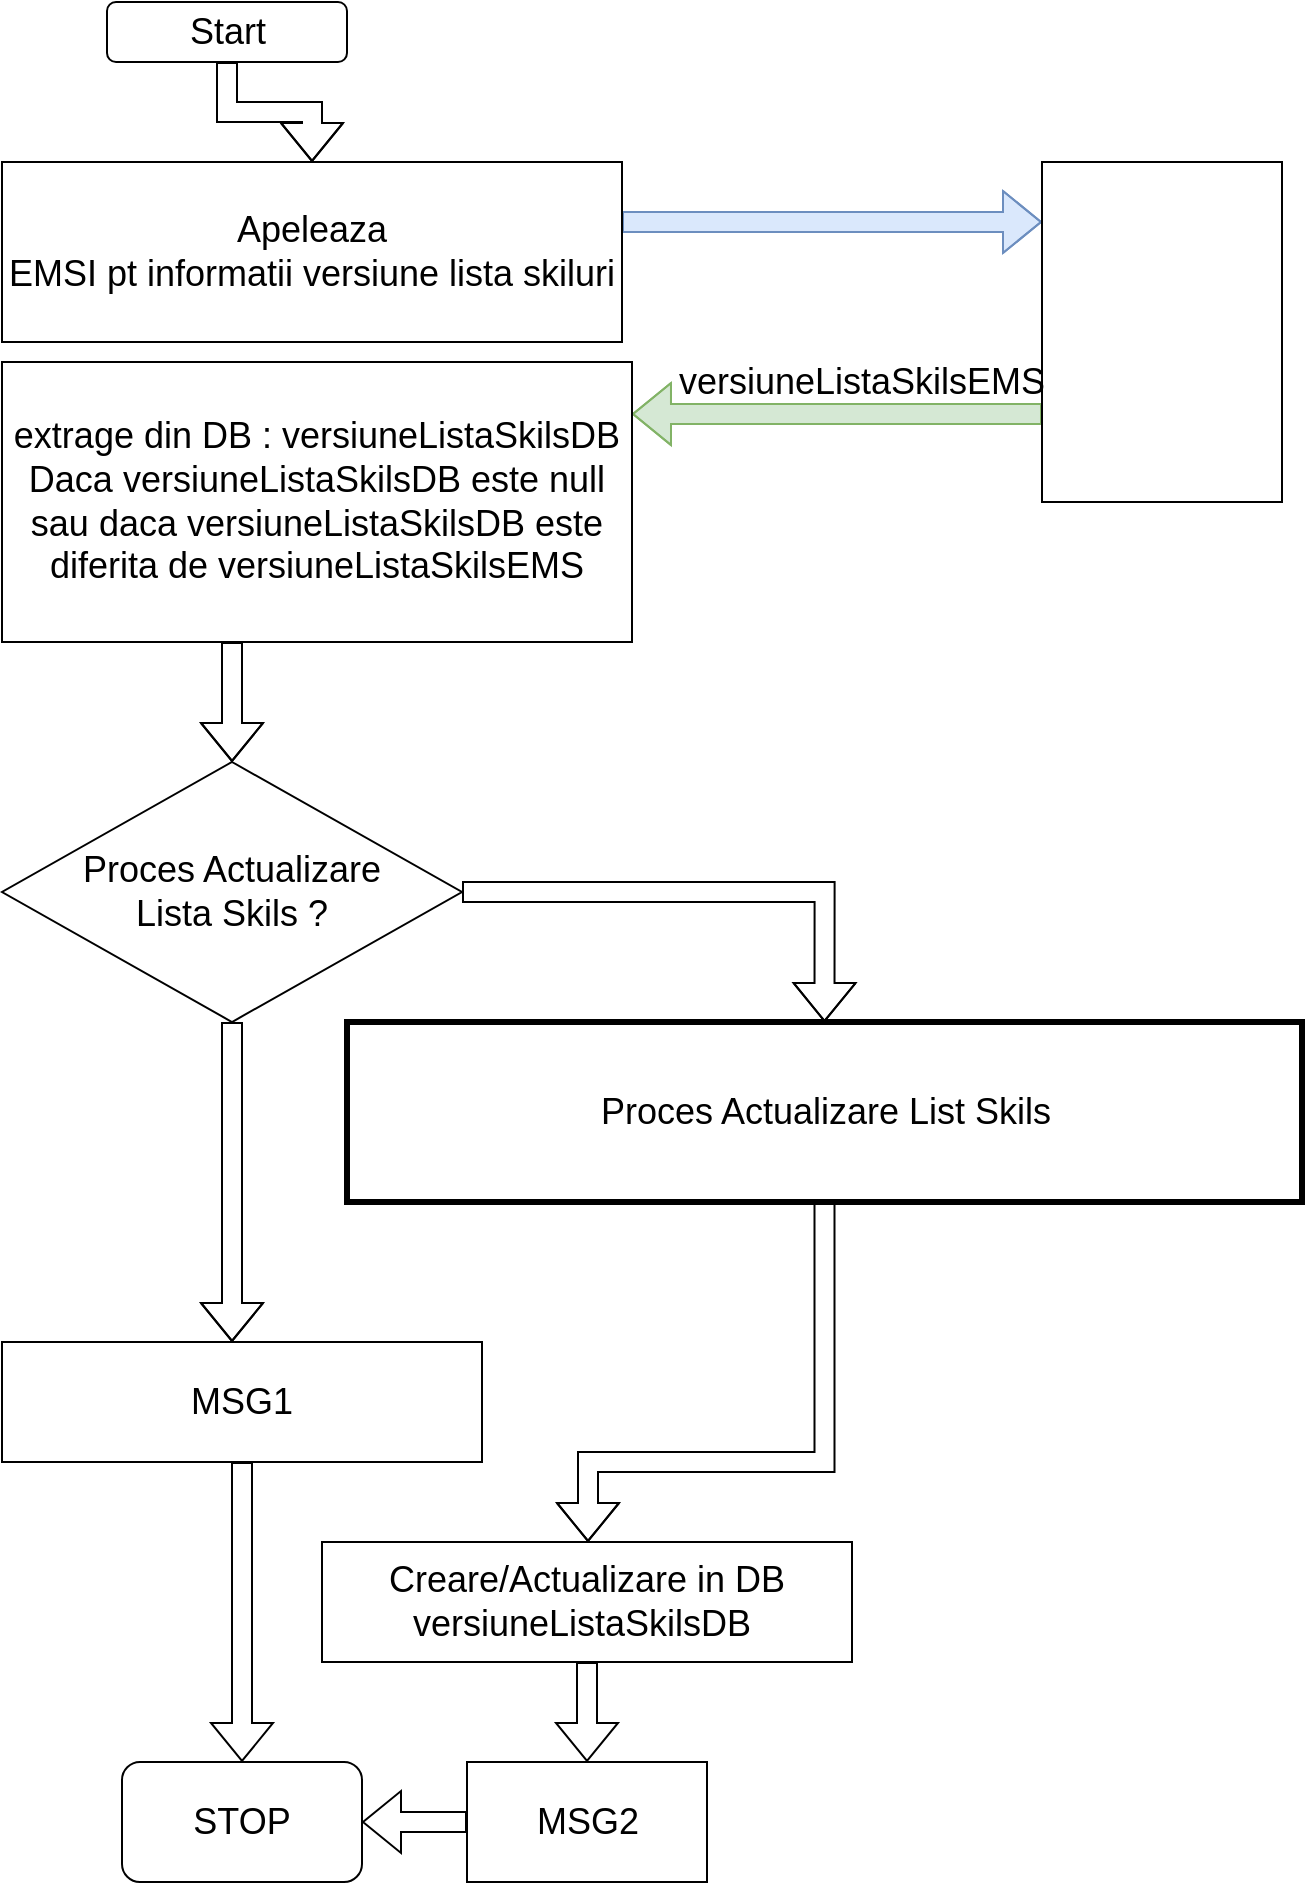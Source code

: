<mxfile version="13.4.8" type="github">
  <diagram id="_1yvzCGvJkqXMO69-pvQ" name="Page-1">
    <mxGraphModel dx="1038" dy="548" grid="1" gridSize="10" guides="1" tooltips="1" connect="1" arrows="1" fold="1" page="1" pageScale="1" pageWidth="850" pageHeight="1100" math="0" shadow="0">
      <root>
        <mxCell id="0" />
        <mxCell id="1" parent="0" />
        <mxCell id="zK0P0juZyv0MpJzfHQsb-35" value="" style="edgeStyle=orthogonalEdgeStyle;shape=flexArrow;rounded=0;orthogonalLoop=1;jettySize=auto;html=1;startSize=1;endSize=6;fontSize=18;" parent="1" source="zK0P0juZyv0MpJzfHQsb-10" target="zK0P0juZyv0MpJzfHQsb-34" edge="1">
          <mxGeometry relative="1" as="geometry">
            <Array as="points">
              <mxPoint x="155" y="610" />
              <mxPoint x="155" y="610" />
            </Array>
          </mxGeometry>
        </mxCell>
        <mxCell id="zK0P0juZyv0MpJzfHQsb-58" value="" style="edgeStyle=orthogonalEdgeStyle;shape=flexArrow;rounded=0;orthogonalLoop=1;jettySize=auto;html=1;startSize=1;endSize=6;fontSize=18;entryX=0.5;entryY=0;entryDx=0;entryDy=0;" parent="1" source="zK0P0juZyv0MpJzfHQsb-10" target="zK0P0juZyv0MpJzfHQsb-22" edge="1">
          <mxGeometry relative="1" as="geometry">
            <mxPoint x="405" y="475" as="targetPoint" />
            <Array as="points">
              <mxPoint x="451" y="475" />
            </Array>
          </mxGeometry>
        </mxCell>
        <mxCell id="zK0P0juZyv0MpJzfHQsb-10" value="Proces Actualizare&lt;br&gt;Lista Skils ?" style="rhombus;whiteSpace=wrap;html=1;fontSize=18;" parent="1" vertex="1">
          <mxGeometry x="40" y="410" width="230" height="130" as="geometry" />
        </mxCell>
        <mxCell id="zK0P0juZyv0MpJzfHQsb-19" value="" style="edgeStyle=orthogonalEdgeStyle;shape=flexArrow;rounded=0;orthogonalLoop=1;jettySize=auto;html=1;startSize=1;endSize=6;fontSize=18;fillColor=#dae8fc;strokeColor=#6c8ebf;" parent="1" source="zK0P0juZyv0MpJzfHQsb-18" target="2" edge="1">
          <mxGeometry relative="1" as="geometry">
            <Array as="points">
              <mxPoint x="430" y="140" />
              <mxPoint x="430" y="140" />
            </Array>
          </mxGeometry>
        </mxCell>
        <mxCell id="zK0P0juZyv0MpJzfHQsb-18" value="Apeleaza&lt;br&gt;EMSI pt informatii versiune lista skiluri" style="whiteSpace=wrap;html=1;fontSize=18;" parent="1" vertex="1">
          <mxGeometry x="40" y="110" width="310" height="90" as="geometry" />
        </mxCell>
        <mxCell id="zK0P0juZyv0MpJzfHQsb-55" value="" style="edgeStyle=orthogonalEdgeStyle;shape=flexArrow;rounded=0;orthogonalLoop=1;jettySize=auto;html=1;startSize=1;endSize=6;fontSize=18;entryX=1;entryY=0.186;entryDx=0;entryDy=0;entryPerimeter=0;fillColor=#d5e8d4;strokeColor=#82b366;" parent="1" source="2" target="zK0P0juZyv0MpJzfHQsb-20" edge="1">
          <mxGeometry relative="1" as="geometry">
            <mxPoint x="480" y="195" as="targetPoint" />
            <Array as="points">
              <mxPoint x="500" y="236" />
              <mxPoint x="500" y="236" />
            </Array>
          </mxGeometry>
        </mxCell>
        <mxCell id="2" value="" style="whiteSpace=wrap;html=1;fontSize=18;" parent="1" vertex="1">
          <mxGeometry x="560" y="110" width="120" height="170" as="geometry" />
        </mxCell>
        <mxCell id="zK0P0juZyv0MpJzfHQsb-37" value="" style="edgeStyle=orthogonalEdgeStyle;shape=flexArrow;rounded=0;orthogonalLoop=1;jettySize=auto;html=1;startSize=1;endSize=6;fontSize=18;" parent="1" source="zK0P0juZyv0MpJzfHQsb-20" target="zK0P0juZyv0MpJzfHQsb-10" edge="1">
          <mxGeometry relative="1" as="geometry">
            <Array as="points">
              <mxPoint x="155" y="370" />
              <mxPoint x="155" y="370" />
            </Array>
          </mxGeometry>
        </mxCell>
        <mxCell id="zK0P0juZyv0MpJzfHQsb-20" value="extrage din DB : versiuneListaSkilsDB&lt;br&gt;Daca versiuneListaSkilsDB este null&lt;br&gt;sau daca versiuneListaSkilsDB&amp;nbsp;este diferita de versiuneListaSkilsEMS" style="whiteSpace=wrap;html=1;fontSize=18;" parent="1" vertex="1">
          <mxGeometry x="40" y="210" width="315" height="140" as="geometry" />
        </mxCell>
        <mxCell id="zK0P0juZyv0MpJzfHQsb-40" value="" style="edgeStyle=orthogonalEdgeStyle;shape=flexArrow;rounded=0;orthogonalLoop=1;jettySize=auto;html=1;startSize=1;endSize=6;fontSize=18;" parent="1" source="zK0P0juZyv0MpJzfHQsb-22" target="zK0P0juZyv0MpJzfHQsb-39" edge="1">
          <mxGeometry relative="1" as="geometry">
            <Array as="points">
              <mxPoint x="451" y="760" />
              <mxPoint x="333" y="760" />
            </Array>
          </mxGeometry>
        </mxCell>
        <mxCell id="zK0P0juZyv0MpJzfHQsb-22" value="Proces Actualizare List Skils" style="whiteSpace=wrap;html=1;fontSize=18;strokeWidth=3;" parent="1" vertex="1">
          <mxGeometry x="212.5" y="540" width="477.5" height="90" as="geometry" />
        </mxCell>
        <mxCell id="zK0P0juZyv0MpJzfHQsb-30" value="" style="edgeStyle=orthogonalEdgeStyle;shape=flexArrow;rounded=0;orthogonalLoop=1;jettySize=auto;html=1;startSize=1;endSize=6;fontSize=18;" parent="1" source="zK0P0juZyv0MpJzfHQsb-28" target="zK0P0juZyv0MpJzfHQsb-18" edge="1">
          <mxGeometry relative="1" as="geometry" />
        </mxCell>
        <mxCell id="zK0P0juZyv0MpJzfHQsb-28" value="Start" style="rounded=1;whiteSpace=wrap;html=1;fontSize=18;" parent="1" vertex="1">
          <mxGeometry x="92.5" y="30" width="120" height="30" as="geometry" />
        </mxCell>
        <mxCell id="zK0P0juZyv0MpJzfHQsb-33" value="versiuneListaSkilsEMS" style="text;html=1;strokeColor=none;fillColor=none;align=center;verticalAlign=middle;whiteSpace=wrap;rounded=0;fontSize=18;" parent="1" vertex="1">
          <mxGeometry x="450" y="210" width="40" height="20" as="geometry" />
        </mxCell>
        <mxCell id="zK0P0juZyv0MpJzfHQsb-43" value="" style="edgeStyle=orthogonalEdgeStyle;shape=flexArrow;rounded=0;orthogonalLoop=1;jettySize=auto;html=1;startSize=1;endSize=6;fontSize=18;" parent="1" source="zK0P0juZyv0MpJzfHQsb-34" target="zK0P0juZyv0MpJzfHQsb-41" edge="1">
          <mxGeometry relative="1" as="geometry" />
        </mxCell>
        <mxCell id="zK0P0juZyv0MpJzfHQsb-34" value="MSG1" style="whiteSpace=wrap;html=1;fontSize=18;" parent="1" vertex="1">
          <mxGeometry x="40" y="700" width="240" height="60" as="geometry" />
        </mxCell>
        <mxCell id="zK0P0juZyv0MpJzfHQsb-47" value="" style="edgeStyle=orthogonalEdgeStyle;shape=flexArrow;rounded=0;orthogonalLoop=1;jettySize=auto;html=1;startSize=1;endSize=6;fontSize=18;" parent="1" source="zK0P0juZyv0MpJzfHQsb-39" target="zK0P0juZyv0MpJzfHQsb-46" edge="1">
          <mxGeometry relative="1" as="geometry" />
        </mxCell>
        <mxCell id="zK0P0juZyv0MpJzfHQsb-39" value="Creare/Actualizare in DB versiuneListaSkilsDB&amp;nbsp;" style="whiteSpace=wrap;html=1;fontSize=18;strokeWidth=1;" parent="1" vertex="1">
          <mxGeometry x="200" y="800" width="265" height="60" as="geometry" />
        </mxCell>
        <mxCell id="zK0P0juZyv0MpJzfHQsb-41" value="STOP" style="rounded=1;whiteSpace=wrap;html=1;strokeWidth=1;fontSize=18;" parent="1" vertex="1">
          <mxGeometry x="100" y="910" width="120" height="60" as="geometry" />
        </mxCell>
        <mxCell id="zK0P0juZyv0MpJzfHQsb-49" value="" style="edgeStyle=orthogonalEdgeStyle;shape=flexArrow;rounded=0;orthogonalLoop=1;jettySize=auto;html=1;startSize=1;endSize=6;fontSize=18;entryX=1;entryY=0.5;entryDx=0;entryDy=0;" parent="1" source="zK0P0juZyv0MpJzfHQsb-46" target="zK0P0juZyv0MpJzfHQsb-41" edge="1">
          <mxGeometry relative="1" as="geometry">
            <mxPoint x="397.5" y="1060" as="targetPoint" />
          </mxGeometry>
        </mxCell>
        <mxCell id="zK0P0juZyv0MpJzfHQsb-46" value="MSG2" style="whiteSpace=wrap;html=1;fontSize=18;strokeWidth=1;" parent="1" vertex="1">
          <mxGeometry x="272.5" y="910" width="120" height="60" as="geometry" />
        </mxCell>
      </root>
    </mxGraphModel>
  </diagram>
</mxfile>
